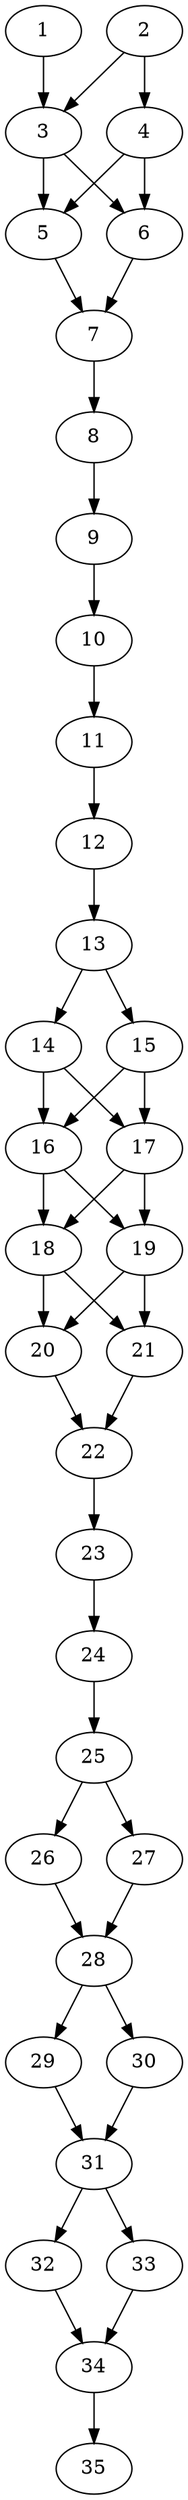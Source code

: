 // DAG automatically generated by daggen at Thu Oct  3 14:05:37 2019
// ./daggen --dot -n 35 --ccr 0.4 --fat 0.3 --regular 0.7 --density 0.9 --mindata 5242880 --maxdata 52428800 
digraph G {
  1 [size="93647360", alpha="0.18", expect_size="37458944"] 
  1 -> 3 [size ="37458944"]
  2 [size="109268480", alpha="0.05", expect_size="43707392"] 
  2 -> 3 [size ="43707392"]
  2 -> 4 [size ="43707392"]
  3 [size="75911680", alpha="0.17", expect_size="30364672"] 
  3 -> 5 [size ="30364672"]
  3 -> 6 [size ="30364672"]
  4 [size="126983680", alpha="0.03", expect_size="50793472"] 
  4 -> 5 [size ="50793472"]
  4 -> 6 [size ="50793472"]
  5 [size="18106880", alpha="0.12", expect_size="7242752"] 
  5 -> 7 [size ="7242752"]
  6 [size="32192000", alpha="0.10", expect_size="12876800"] 
  6 -> 7 [size ="12876800"]
  7 [size="14722560", alpha="0.15", expect_size="5889024"] 
  7 -> 8 [size ="5889024"]
  8 [size="30269440", alpha="0.19", expect_size="12107776"] 
  8 -> 9 [size ="12107776"]
  9 [size="28392960", alpha="0.18", expect_size="11357184"] 
  9 -> 10 [size ="11357184"]
  10 [size="64860160", alpha="0.01", expect_size="25944064"] 
  10 -> 11 [size ="25944064"]
  11 [size="92474880", alpha="0.03", expect_size="36989952"] 
  11 -> 12 [size ="36989952"]
  12 [size="79887360", alpha="0.07", expect_size="31954944"] 
  12 -> 13 [size ="31954944"]
  13 [size="111285760", alpha="0.08", expect_size="44514304"] 
  13 -> 14 [size ="44514304"]
  13 -> 15 [size ="44514304"]
  14 [size="92093440", alpha="0.16", expect_size="36837376"] 
  14 -> 16 [size ="36837376"]
  14 -> 17 [size ="36837376"]
  15 [size="112253440", alpha="0.14", expect_size="44901376"] 
  15 -> 16 [size ="44901376"]
  15 -> 17 [size ="44901376"]
  16 [size="62794240", alpha="0.02", expect_size="25117696"] 
  16 -> 18 [size ="25117696"]
  16 -> 19 [size ="25117696"]
  17 [size="123136000", alpha="0.04", expect_size="49254400"] 
  17 -> 18 [size ="49254400"]
  17 -> 19 [size ="49254400"]
  18 [size="91520000", alpha="0.14", expect_size="36608000"] 
  18 -> 20 [size ="36608000"]
  18 -> 21 [size ="36608000"]
  19 [size="87741440", alpha="0.14", expect_size="35096576"] 
  19 -> 20 [size ="35096576"]
  19 -> 21 [size ="35096576"]
  20 [size="74603520", alpha="0.14", expect_size="29841408"] 
  20 -> 22 [size ="29841408"]
  21 [size="80504320", alpha="0.07", expect_size="32201728"] 
  21 -> 22 [size ="32201728"]
  22 [size="96227840", alpha="0.16", expect_size="38491136"] 
  22 -> 23 [size ="38491136"]
  23 [size="19205120", alpha="0.17", expect_size="7682048"] 
  23 -> 24 [size ="7682048"]
  24 [size="63774720", alpha="0.16", expect_size="25509888"] 
  24 -> 25 [size ="25509888"]
  25 [size="38722560", alpha="0.16", expect_size="15489024"] 
  25 -> 26 [size ="15489024"]
  25 -> 27 [size ="15489024"]
  26 [size="118952960", alpha="0.20", expect_size="47581184"] 
  26 -> 28 [size ="47581184"]
  27 [size="14686720", alpha="0.04", expect_size="5874688"] 
  27 -> 28 [size ="5874688"]
  28 [size="37895680", alpha="0.10", expect_size="15158272"] 
  28 -> 29 [size ="15158272"]
  28 -> 30 [size ="15158272"]
  29 [size="120995840", alpha="0.20", expect_size="48398336"] 
  29 -> 31 [size ="48398336"]
  30 [size="86929920", alpha="0.18", expect_size="34771968"] 
  30 -> 31 [size ="34771968"]
  31 [size="50147840", alpha="0.09", expect_size="20059136"] 
  31 -> 32 [size ="20059136"]
  31 -> 33 [size ="20059136"]
  32 [size="91192320", alpha="0.12", expect_size="36476928"] 
  32 -> 34 [size ="36476928"]
  33 [size="70295040", alpha="0.12", expect_size="28118016"] 
  33 -> 34 [size ="28118016"]
  34 [size="50263040", alpha="0.05", expect_size="20105216"] 
  34 -> 35 [size ="20105216"]
  35 [size="27008000", alpha="0.14", expect_size="10803200"] 
}
